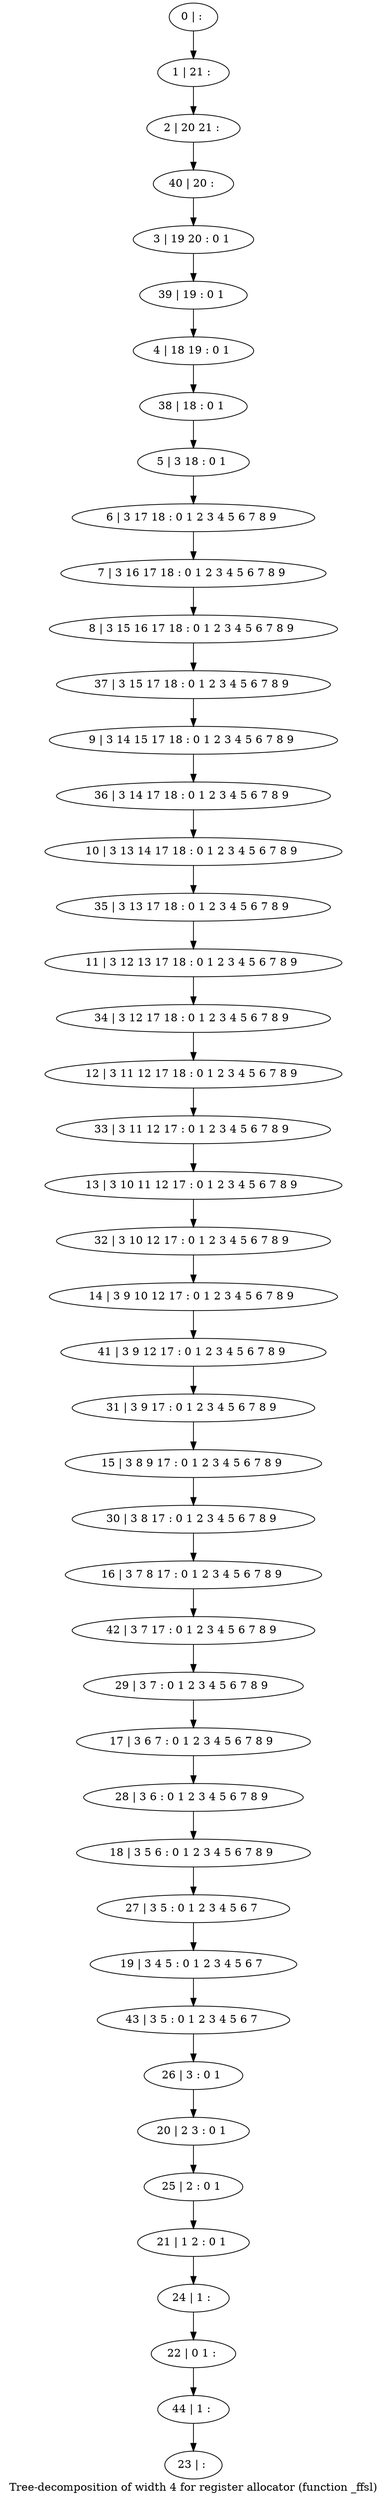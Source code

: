 digraph G {
graph [label="Tree-decomposition of width 4 for register allocator (function _ffsl)"]
0[label="0 | : "];
1[label="1 | 21 : "];
2[label="2 | 20 21 : "];
3[label="3 | 19 20 : 0 1 "];
4[label="4 | 18 19 : 0 1 "];
5[label="5 | 3 18 : 0 1 "];
6[label="6 | 3 17 18 : 0 1 2 3 4 5 6 7 8 9 "];
7[label="7 | 3 16 17 18 : 0 1 2 3 4 5 6 7 8 9 "];
8[label="8 | 3 15 16 17 18 : 0 1 2 3 4 5 6 7 8 9 "];
9[label="9 | 3 14 15 17 18 : 0 1 2 3 4 5 6 7 8 9 "];
10[label="10 | 3 13 14 17 18 : 0 1 2 3 4 5 6 7 8 9 "];
11[label="11 | 3 12 13 17 18 : 0 1 2 3 4 5 6 7 8 9 "];
12[label="12 | 3 11 12 17 18 : 0 1 2 3 4 5 6 7 8 9 "];
13[label="13 | 3 10 11 12 17 : 0 1 2 3 4 5 6 7 8 9 "];
14[label="14 | 3 9 10 12 17 : 0 1 2 3 4 5 6 7 8 9 "];
15[label="15 | 3 8 9 17 : 0 1 2 3 4 5 6 7 8 9 "];
16[label="16 | 3 7 8 17 : 0 1 2 3 4 5 6 7 8 9 "];
17[label="17 | 3 6 7 : 0 1 2 3 4 5 6 7 8 9 "];
18[label="18 | 3 5 6 : 0 1 2 3 4 5 6 7 8 9 "];
19[label="19 | 3 4 5 : 0 1 2 3 4 5 6 7 "];
20[label="20 | 2 3 : 0 1 "];
21[label="21 | 1 2 : 0 1 "];
22[label="22 | 0 1 : "];
23[label="23 | : "];
24[label="24 | 1 : "];
25[label="25 | 2 : 0 1 "];
26[label="26 | 3 : 0 1 "];
27[label="27 | 3 5 : 0 1 2 3 4 5 6 7 "];
28[label="28 | 3 6 : 0 1 2 3 4 5 6 7 8 9 "];
29[label="29 | 3 7 : 0 1 2 3 4 5 6 7 8 9 "];
30[label="30 | 3 8 17 : 0 1 2 3 4 5 6 7 8 9 "];
31[label="31 | 3 9 17 : 0 1 2 3 4 5 6 7 8 9 "];
32[label="32 | 3 10 12 17 : 0 1 2 3 4 5 6 7 8 9 "];
33[label="33 | 3 11 12 17 : 0 1 2 3 4 5 6 7 8 9 "];
34[label="34 | 3 12 17 18 : 0 1 2 3 4 5 6 7 8 9 "];
35[label="35 | 3 13 17 18 : 0 1 2 3 4 5 6 7 8 9 "];
36[label="36 | 3 14 17 18 : 0 1 2 3 4 5 6 7 8 9 "];
37[label="37 | 3 15 17 18 : 0 1 2 3 4 5 6 7 8 9 "];
38[label="38 | 18 : 0 1 "];
39[label="39 | 19 : 0 1 "];
40[label="40 | 20 : "];
41[label="41 | 3 9 12 17 : 0 1 2 3 4 5 6 7 8 9 "];
42[label="42 | 3 7 17 : 0 1 2 3 4 5 6 7 8 9 "];
43[label="43 | 3 5 : 0 1 2 3 4 5 6 7 "];
44[label="44 | 1 : "];
0->1 ;
1->2 ;
5->6 ;
6->7 ;
7->8 ;
24->22 ;
21->24 ;
25->21 ;
20->25 ;
26->20 ;
27->19 ;
18->27 ;
28->18 ;
17->28 ;
29->17 ;
30->16 ;
15->30 ;
31->15 ;
32->14 ;
13->32 ;
33->13 ;
12->33 ;
34->12 ;
11->34 ;
35->11 ;
10->35 ;
36->10 ;
9->36 ;
37->9 ;
8->37 ;
38->5 ;
4->38 ;
39->4 ;
3->39 ;
40->3 ;
2->40 ;
41->31 ;
14->41 ;
42->29 ;
16->42 ;
43->26 ;
19->43 ;
44->23 ;
22->44 ;
}
